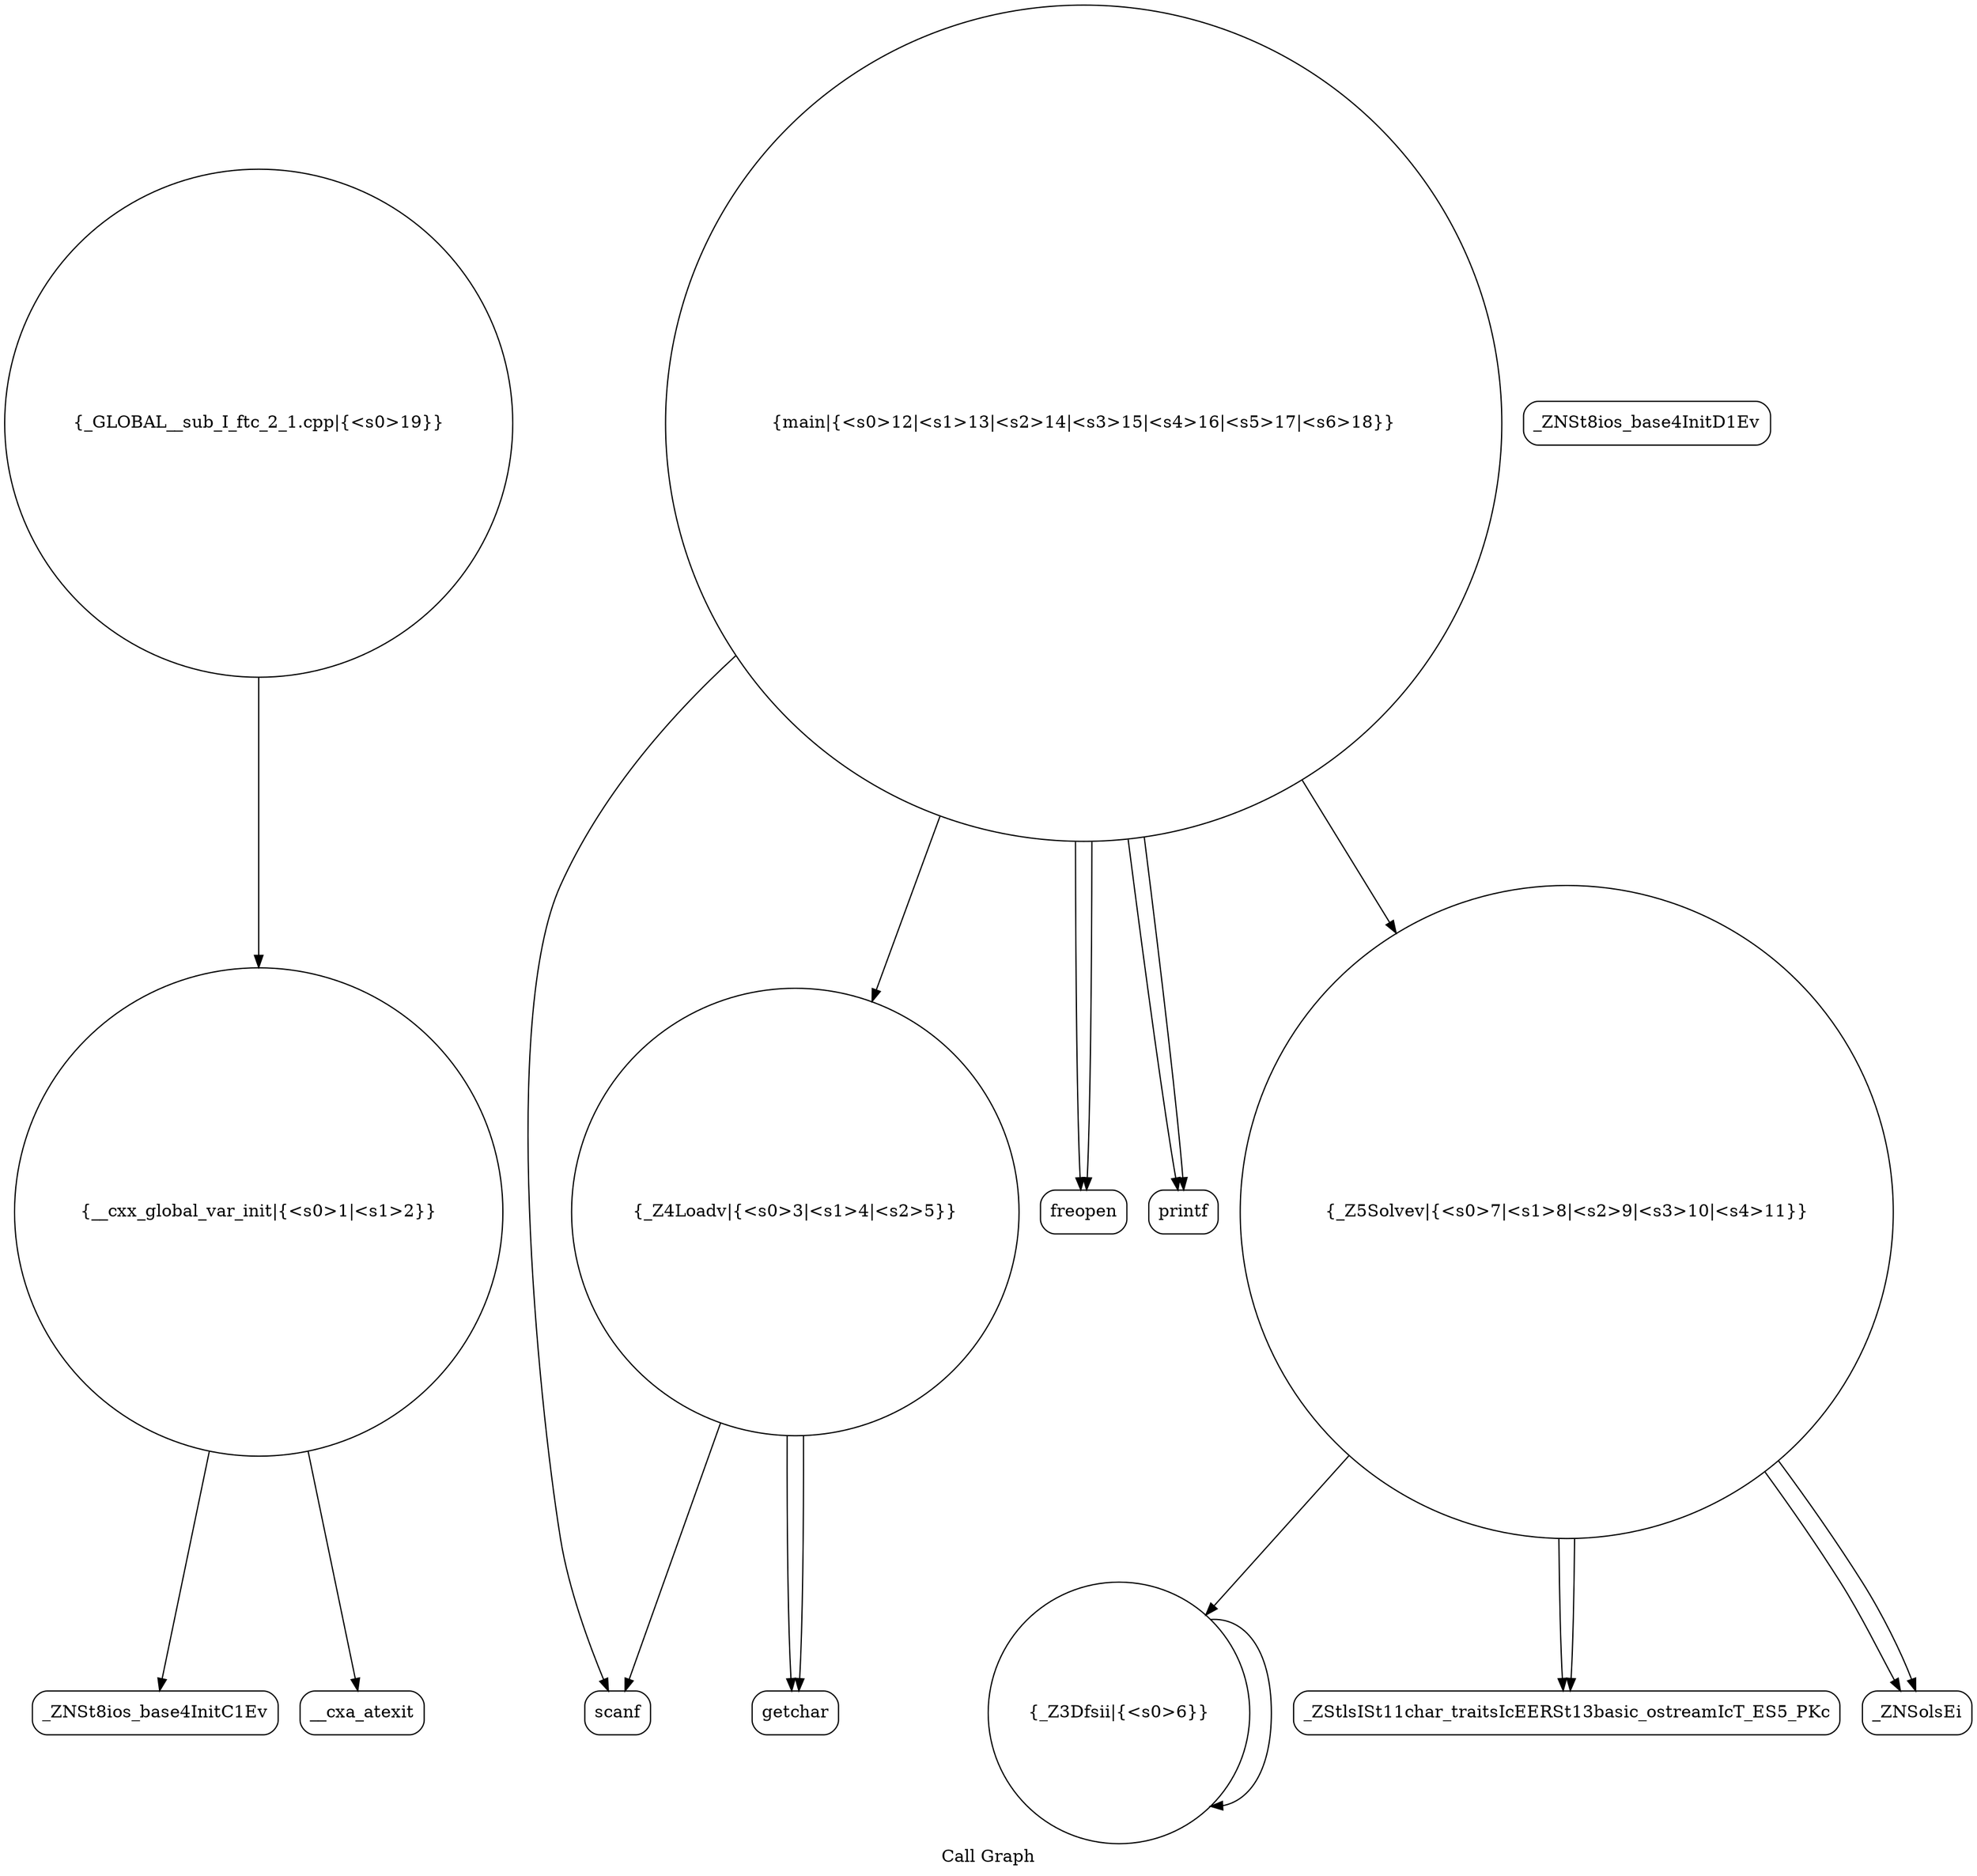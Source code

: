 digraph "Call Graph" {
	label="Call Graph";

	Node0x55893a32b170 [shape=record,shape=circle,label="{__cxx_global_var_init|{<s0>1|<s1>2}}"];
	Node0x55893a32b170:s0 -> Node0x55893a32b600[color=black];
	Node0x55893a32b170:s1 -> Node0x55893a32b700[color=black];
	Node0x55893a32b900 [shape=record,shape=circle,label="{_Z3Dfsii|{<s0>6}}"];
	Node0x55893a32b900:s0 -> Node0x55893a32b900[color=black];
	Node0x55893a32bc80 [shape=record,shape=circle,label="{_GLOBAL__sub_I_ftc_2_1.cpp|{<s0>19}}"];
	Node0x55893a32bc80:s0 -> Node0x55893a32b170[color=black];
	Node0x55893a32b680 [shape=record,shape=Mrecord,label="{_ZNSt8ios_base4InitD1Ev}"];
	Node0x55893a32ba00 [shape=record,shape=Mrecord,label="{_ZStlsISt11char_traitsIcEERSt13basic_ostreamIcT_ES5_PKc}"];
	Node0x55893a32b780 [shape=record,shape=circle,label="{_Z4Loadv|{<s0>3|<s1>4|<s2>5}}"];
	Node0x55893a32b780:s0 -> Node0x55893a32b800[color=black];
	Node0x55893a32b780:s1 -> Node0x55893a32b880[color=black];
	Node0x55893a32b780:s2 -> Node0x55893a32b880[color=black];
	Node0x55893a32bb00 [shape=record,shape=circle,label="{main|{<s0>12|<s1>13|<s2>14|<s3>15|<s4>16|<s5>17|<s6>18}}"];
	Node0x55893a32bb00:s0 -> Node0x55893a32bb80[color=black];
	Node0x55893a32bb00:s1 -> Node0x55893a32bb80[color=black];
	Node0x55893a32bb00:s2 -> Node0x55893a32b800[color=black];
	Node0x55893a32bb00:s3 -> Node0x55893a32bc00[color=black];
	Node0x55893a32bb00:s4 -> Node0x55893a32b780[color=black];
	Node0x55893a32bb00:s5 -> Node0x55893a32b980[color=black];
	Node0x55893a32bb00:s6 -> Node0x55893a32bc00[color=black];
	Node0x55893a32b880 [shape=record,shape=Mrecord,label="{getchar}"];
	Node0x55893a32bc00 [shape=record,shape=Mrecord,label="{printf}"];
	Node0x55893a32b600 [shape=record,shape=Mrecord,label="{_ZNSt8ios_base4InitC1Ev}"];
	Node0x55893a32b980 [shape=record,shape=circle,label="{_Z5Solvev|{<s0>7|<s1>8|<s2>9|<s3>10|<s4>11}}"];
	Node0x55893a32b980:s0 -> Node0x55893a32b900[color=black];
	Node0x55893a32b980:s1 -> Node0x55893a32ba00[color=black];
	Node0x55893a32b980:s2 -> Node0x55893a32ba80[color=black];
	Node0x55893a32b980:s3 -> Node0x55893a32ba00[color=black];
	Node0x55893a32b980:s4 -> Node0x55893a32ba80[color=black];
	Node0x55893a32b700 [shape=record,shape=Mrecord,label="{__cxa_atexit}"];
	Node0x55893a32ba80 [shape=record,shape=Mrecord,label="{_ZNSolsEi}"];
	Node0x55893a32b800 [shape=record,shape=Mrecord,label="{scanf}"];
	Node0x55893a32bb80 [shape=record,shape=Mrecord,label="{freopen}"];
}

